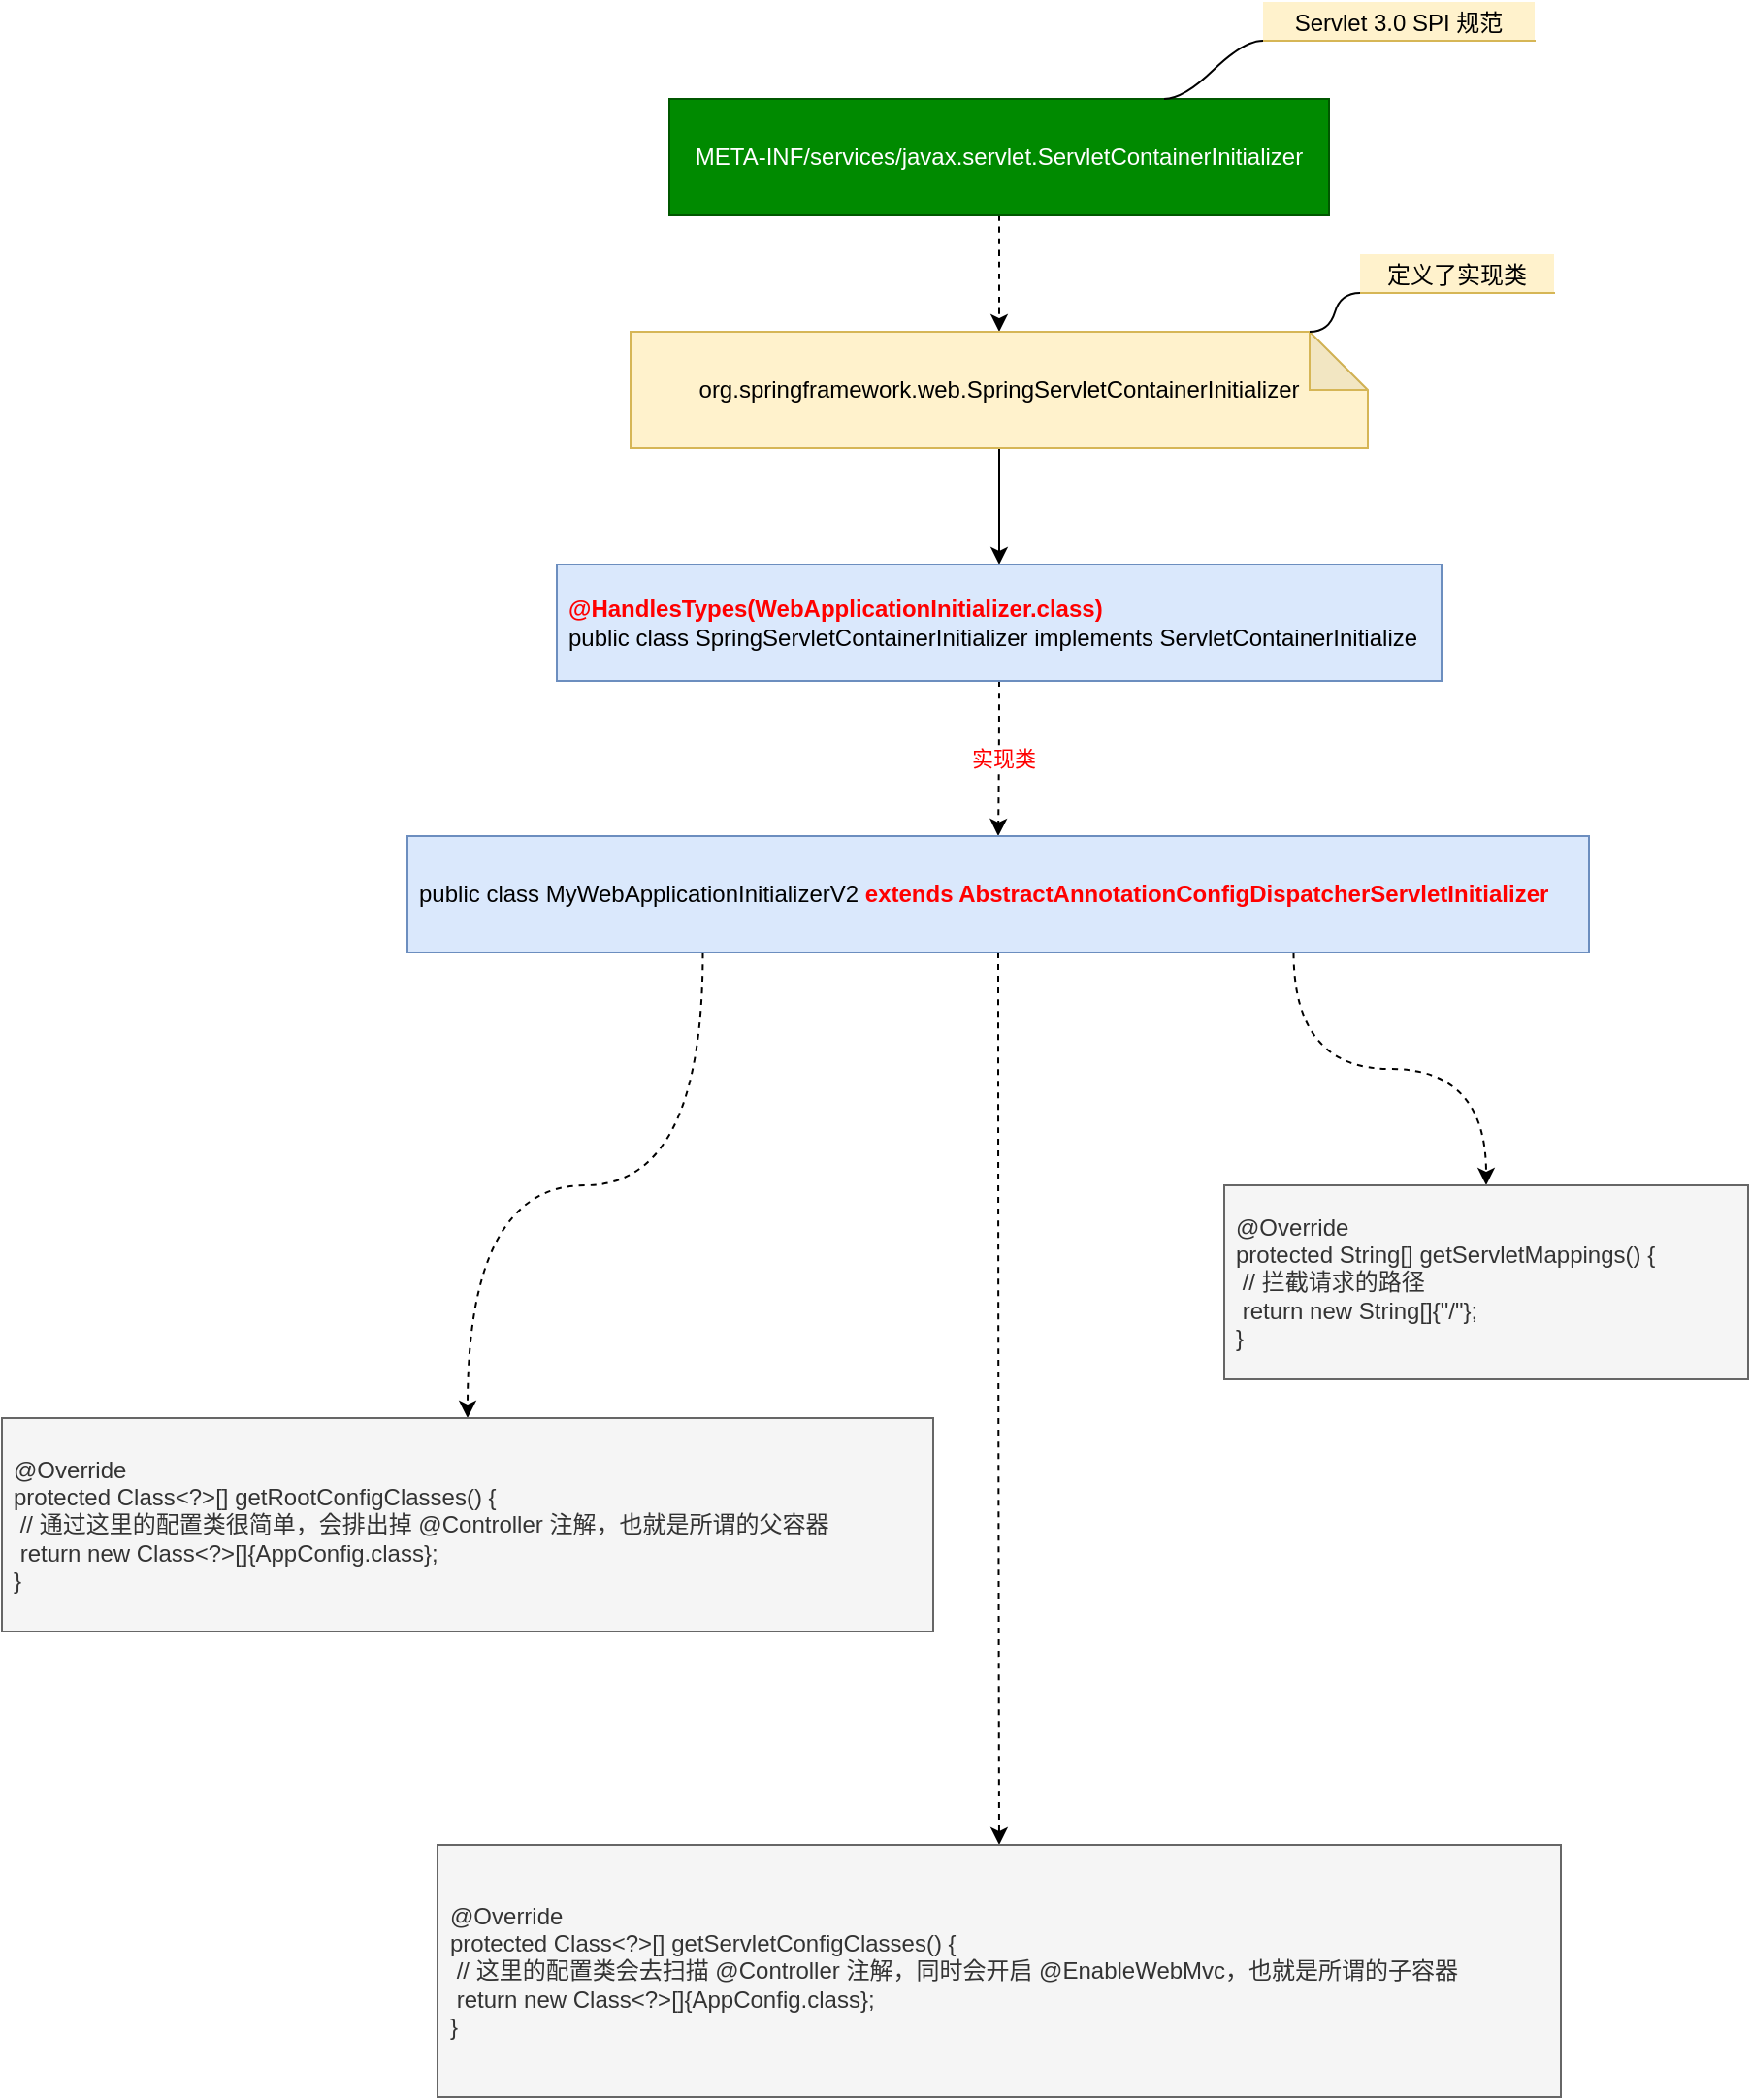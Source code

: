 <mxfile version="17.4.1" type="github">
  <diagram id="j21HDgzCXSbHb75ocCG3" name="Page-1">
    <mxGraphModel dx="2013" dy="738" grid="1" gridSize="10" guides="1" tooltips="1" connect="1" arrows="1" fold="1" page="1" pageScale="1" pageWidth="827" pageHeight="1169" math="0" shadow="0">
      <root>
        <mxCell id="0" />
        <mxCell id="1" parent="0" />
        <mxCell id="3ySFvYQsTKUrHunnDd8E-3" style="edgeStyle=orthogonalEdgeStyle;curved=1;rounded=0;orthogonalLoop=1;jettySize=auto;html=1;exitX=0.5;exitY=1;exitDx=0;exitDy=0;entryX=0.5;entryY=0;entryDx=0;entryDy=0;entryPerimeter=0;fontColor=#FF0000;strokeWidth=1;dashed=1;" edge="1" parent="1" source="3ySFvYQsTKUrHunnDd8E-1" target="3ySFvYQsTKUrHunnDd8E-2">
          <mxGeometry relative="1" as="geometry" />
        </mxCell>
        <mxCell id="3ySFvYQsTKUrHunnDd8E-1" value="META-INF/services/javax.servlet.ServletContainerInitializer" style="rounded=0;whiteSpace=wrap;html=1;fillColor=#008a00;strokeColor=#005700;fontColor=#ffffff;" vertex="1" parent="1">
          <mxGeometry x="244" y="110" width="340" height="60" as="geometry" />
        </mxCell>
        <mxCell id="3ySFvYQsTKUrHunnDd8E-5" value="" style="edgeStyle=orthogonalEdgeStyle;curved=1;rounded=0;orthogonalLoop=1;jettySize=auto;html=1;fontColor=#FF0000;strokeWidth=1;" edge="1" parent="1" source="3ySFvYQsTKUrHunnDd8E-2" target="3ySFvYQsTKUrHunnDd8E-4">
          <mxGeometry relative="1" as="geometry" />
        </mxCell>
        <mxCell id="3ySFvYQsTKUrHunnDd8E-2" value="org.springframework.web.SpringServletContainerInitializer" style="shape=note;whiteSpace=wrap;html=1;backgroundOutline=1;darkOpacity=0.05;fillColor=#fff2cc;strokeColor=#d6b656;" vertex="1" parent="1">
          <mxGeometry x="224" y="230" width="380" height="60" as="geometry" />
        </mxCell>
        <mxCell id="3ySFvYQsTKUrHunnDd8E-11" value="" style="edgeStyle=orthogonalEdgeStyle;curved=1;rounded=0;orthogonalLoop=1;jettySize=auto;html=1;dashed=1;fontColor=#FF0000;strokeWidth=1;" edge="1" parent="1" source="3ySFvYQsTKUrHunnDd8E-4" target="3ySFvYQsTKUrHunnDd8E-10">
          <mxGeometry relative="1" as="geometry" />
        </mxCell>
        <mxCell id="3ySFvYQsTKUrHunnDd8E-12" value="实现类" style="edgeLabel;html=1;align=center;verticalAlign=middle;resizable=0;points=[];fontColor=#FF0000;" vertex="1" connectable="0" parent="3ySFvYQsTKUrHunnDd8E-11">
          <mxGeometry y="2" relative="1" as="geometry">
            <mxPoint as="offset" />
          </mxGeometry>
        </mxCell>
        <mxCell id="3ySFvYQsTKUrHunnDd8E-4" value="&lt;div&gt;&lt;b&gt;&lt;font color=&quot;#ff0000&quot;&gt;@HandlesTypes(WebApplicationInitializer.class)&lt;/font&gt;&lt;/b&gt;&lt;/div&gt;&lt;div&gt;public class SpringServletContainerInitializer implements ServletContainerInitialize&lt;/div&gt;" style="whiteSpace=wrap;html=1;fillColor=#dae8fc;strokeColor=#6c8ebf;align=left;spacing=6;" vertex="1" parent="1">
          <mxGeometry x="186" y="350" width="456" height="60" as="geometry" />
        </mxCell>
        <mxCell id="3ySFvYQsTKUrHunnDd8E-6" value="定义了实现类" style="whiteSpace=wrap;html=1;shape=partialRectangle;top=0;left=0;bottom=1;right=0;points=[[0,1],[1,1]];fillColor=#fff2cc;align=center;verticalAlign=bottom;routingCenterY=0.5;snapToPoint=1;recursiveResize=0;autosize=1;treeFolding=1;treeMoving=1;newEdgeStyle={&quot;edgeStyle&quot;:&quot;entityRelationEdgeStyle&quot;,&quot;startArrow&quot;:&quot;none&quot;,&quot;endArrow&quot;:&quot;none&quot;,&quot;segment&quot;:10,&quot;curved&quot;:1};strokeColor=#d6b656;" vertex="1" parent="1">
          <mxGeometry x="600" y="190" width="100" height="20" as="geometry" />
        </mxCell>
        <mxCell id="3ySFvYQsTKUrHunnDd8E-7" value="" style="edgeStyle=entityRelationEdgeStyle;startArrow=none;endArrow=none;segment=10;curved=1;rounded=0;fontColor=#000000;strokeWidth=1;exitX=0;exitY=0;exitDx=350;exitDy=0;exitPerimeter=0;" edge="1" target="3ySFvYQsTKUrHunnDd8E-6" parent="1" source="3ySFvYQsTKUrHunnDd8E-2">
          <mxGeometry relative="1" as="geometry">
            <mxPoint x="760" y="200" as="sourcePoint" />
          </mxGeometry>
        </mxCell>
        <mxCell id="3ySFvYQsTKUrHunnDd8E-8" value="Servlet 3.0 SPI 规范" style="whiteSpace=wrap;html=1;shape=partialRectangle;top=0;left=0;bottom=1;right=0;points=[[0,1],[1,1]];fillColor=#fff2cc;align=center;verticalAlign=bottom;routingCenterY=0.5;snapToPoint=1;recursiveResize=0;autosize=1;treeFolding=1;treeMoving=1;newEdgeStyle={&quot;edgeStyle&quot;:&quot;entityRelationEdgeStyle&quot;,&quot;startArrow&quot;:&quot;none&quot;,&quot;endArrow&quot;:&quot;none&quot;,&quot;segment&quot;:10,&quot;curved&quot;:1};strokeColor=#d6b656;" vertex="1" parent="1">
          <mxGeometry x="550" y="60" width="140" height="20" as="geometry" />
        </mxCell>
        <mxCell id="3ySFvYQsTKUrHunnDd8E-9" value="" style="edgeStyle=entityRelationEdgeStyle;startArrow=none;endArrow=none;segment=10;curved=1;rounded=0;fontColor=#000000;strokeWidth=1;exitX=0.75;exitY=0;exitDx=0;exitDy=0;" edge="1" target="3ySFvYQsTKUrHunnDd8E-8" parent="1" source="3ySFvYQsTKUrHunnDd8E-1">
          <mxGeometry relative="1" as="geometry">
            <mxPoint x="470" y="110" as="sourcePoint" />
          </mxGeometry>
        </mxCell>
        <mxCell id="3ySFvYQsTKUrHunnDd8E-14" value="" style="edgeStyle=orthogonalEdgeStyle;curved=1;rounded=0;orthogonalLoop=1;jettySize=auto;html=1;dashed=1;fontColor=#FF0000;strokeWidth=1;" edge="1" parent="1" source="3ySFvYQsTKUrHunnDd8E-10" target="3ySFvYQsTKUrHunnDd8E-13">
          <mxGeometry relative="1" as="geometry" />
        </mxCell>
        <mxCell id="3ySFvYQsTKUrHunnDd8E-17" style="edgeStyle=orthogonalEdgeStyle;curved=1;rounded=0;orthogonalLoop=1;jettySize=auto;html=1;exitX=0.25;exitY=1;exitDx=0;exitDy=0;dashed=1;fontColor=#FF0000;strokeWidth=1;" edge="1" parent="1" source="3ySFvYQsTKUrHunnDd8E-10" target="3ySFvYQsTKUrHunnDd8E-16">
          <mxGeometry relative="1" as="geometry" />
        </mxCell>
        <mxCell id="3ySFvYQsTKUrHunnDd8E-18" style="edgeStyle=orthogonalEdgeStyle;curved=1;rounded=0;orthogonalLoop=1;jettySize=auto;html=1;exitX=0.75;exitY=1;exitDx=0;exitDy=0;dashed=1;fontColor=#FF0000;strokeWidth=1;" edge="1" parent="1" source="3ySFvYQsTKUrHunnDd8E-10" target="3ySFvYQsTKUrHunnDd8E-15">
          <mxGeometry relative="1" as="geometry" />
        </mxCell>
        <mxCell id="3ySFvYQsTKUrHunnDd8E-10" value="public class MyWebApplicationInitializerV2 &lt;b&gt;&lt;font color=&quot;#ff0000&quot;&gt;extends AbstractAnnotationConfigDispatcherServletInitializer&lt;/font&gt;&lt;/b&gt;" style="whiteSpace=wrap;html=1;align=left;fillColor=#dae8fc;strokeColor=#6c8ebf;spacing=6;" vertex="1" parent="1">
          <mxGeometry x="109" y="490" width="609" height="60" as="geometry" />
        </mxCell>
        <mxCell id="3ySFvYQsTKUrHunnDd8E-13" value="&lt;div&gt;@Override&lt;/div&gt;&lt;div&gt;&lt;span&gt;	&lt;/span&gt;protected Class&amp;lt;?&amp;gt;[] getServletConfigClasses() {&lt;/div&gt;&lt;div&gt;&lt;span&gt;&lt;span style=&quot;white-space: pre&quot;&gt;	&lt;/span&gt;// 这里的配置类会去扫描 @Controller 注解，同时会开启 @EnableWebMvc，也就是所谓的子容器&lt;/span&gt;&lt;/div&gt;&lt;div&gt;&lt;span&gt;		&lt;/span&gt;&lt;span style=&quot;white-space: pre&quot;&gt;	&lt;/span&gt;return new Class&amp;lt;?&amp;gt;[]{AppConfig.class};&lt;/div&gt;&lt;div&gt;&lt;span&gt;	&lt;/span&gt;}&lt;/div&gt;" style="whiteSpace=wrap;html=1;align=left;fillColor=#f5f5f5;strokeColor=#666666;spacing=6;fontColor=#333333;" vertex="1" parent="1">
          <mxGeometry x="124.5" y="1010" width="579" height="130" as="geometry" />
        </mxCell>
        <mxCell id="3ySFvYQsTKUrHunnDd8E-15" value="&lt;div&gt;@Override&lt;/div&gt;&lt;div&gt;&lt;span&gt;	&lt;/span&gt;protected String[] getServletMappings() {&lt;/div&gt;&lt;div&gt;&lt;span&gt;&lt;span style=&quot;white-space: pre&quot;&gt;	&lt;/span&gt;// 拦截请求的路径&lt;/span&gt;&lt;/div&gt;&lt;div&gt;&lt;span&gt;&lt;span style=&quot;white-space: pre&quot;&gt;	&lt;/span&gt;return new String[]{&quot;/&quot;};&lt;/span&gt;&lt;/div&gt;&lt;div&gt;&lt;span&gt;	&lt;/span&gt;}&lt;/div&gt;" style="whiteSpace=wrap;html=1;align=left;fillColor=#f5f5f5;strokeColor=#666666;spacing=6;fontColor=#333333;" vertex="1" parent="1">
          <mxGeometry x="530" y="670" width="270" height="100" as="geometry" />
        </mxCell>
        <mxCell id="3ySFvYQsTKUrHunnDd8E-16" value="&lt;div&gt;@Override&lt;/div&gt;&lt;div&gt;&lt;span&gt;	&lt;/span&gt;protected Class&amp;lt;?&amp;gt;[] getRootConfigClasses() {&lt;/div&gt;&lt;div&gt;&lt;span&gt;&lt;span style=&quot;white-space: pre&quot;&gt;	&lt;/span&gt;// 通过这里的配置类很简单，会排出掉 @Controller 注解，也就是所谓的父容器&lt;/span&gt;&lt;/div&gt;&lt;div&gt;&lt;span&gt;&lt;span style=&quot;white-space: pre&quot;&gt;	&lt;/span&gt;return new Class&amp;lt;?&amp;gt;[]{AppConfig.class};&lt;/span&gt;&lt;/div&gt;&lt;div&gt;&lt;span&gt;	&lt;/span&gt;}&lt;/div&gt;" style="whiteSpace=wrap;html=1;align=left;fillColor=#f5f5f5;strokeColor=#666666;spacing=6;fontColor=#333333;" vertex="1" parent="1">
          <mxGeometry x="-100" y="790" width="480" height="110" as="geometry" />
        </mxCell>
      </root>
    </mxGraphModel>
  </diagram>
</mxfile>
